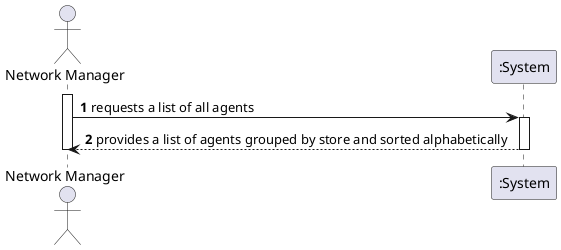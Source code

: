 @startuml
'autonumber for numbering each step
autonumber

actor "Network Manager" as NetworkManager
participant ":System" as System

activate NetworkManager

NetworkManager -> System: requests a list of all agents
activate System

System --> NetworkManager: provides a list of agents grouped by store and sorted alphabetically

deactivate System
deactivate NetworkManager
@enduml

